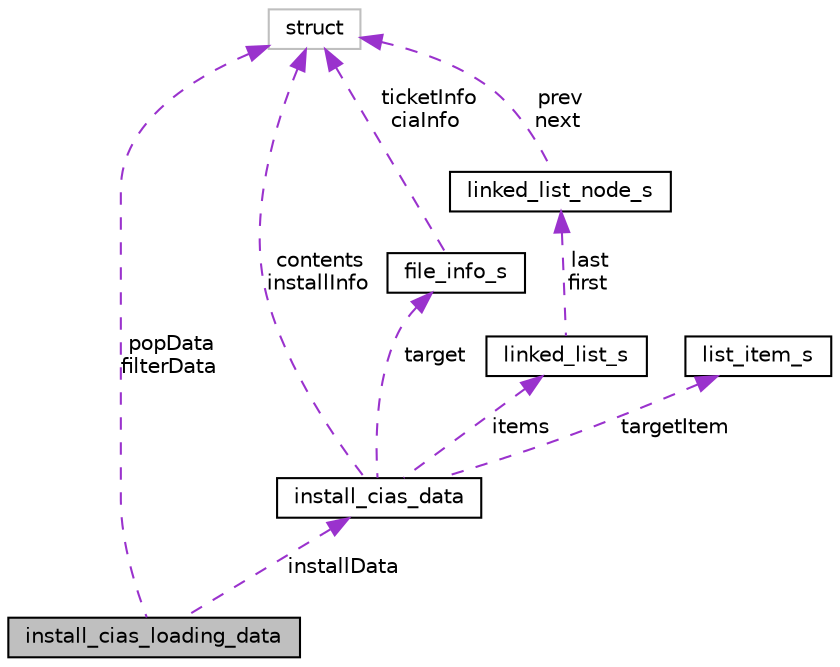 digraph "install_cias_loading_data"
{
  edge [fontname="Helvetica",fontsize="10",labelfontname="Helvetica",labelfontsize="10"];
  node [fontname="Helvetica",fontsize="10",shape=record];
  Node1 [label="install_cias_loading_data",height=0.2,width=0.4,color="black", fillcolor="grey75", style="filled" fontcolor="black"];
  Node2 -> Node1 [dir="back",color="darkorchid3",fontsize="10",style="dashed",label=" popData\nfilterData" ,fontname="Helvetica"];
  Node2 [label="struct",height=0.2,width=0.4,color="grey75", fillcolor="white", style="filled"];
  Node3 -> Node1 [dir="back",color="darkorchid3",fontsize="10",style="dashed",label=" installData" ,fontname="Helvetica"];
  Node3 [label="install_cias_data",height=0.2,width=0.4,color="black", fillcolor="white", style="filled",URL="$structinstall__cias__data.html"];
  Node2 -> Node3 [dir="back",color="darkorchid3",fontsize="10",style="dashed",label=" contents\ninstallInfo" ,fontname="Helvetica"];
  Node4 -> Node3 [dir="back",color="darkorchid3",fontsize="10",style="dashed",label=" target" ,fontname="Helvetica"];
  Node4 [label="file_info_s",height=0.2,width=0.4,color="black", fillcolor="white", style="filled",URL="$structfile__info__s.html"];
  Node2 -> Node4 [dir="back",color="darkorchid3",fontsize="10",style="dashed",label=" ticketInfo\nciaInfo" ,fontname="Helvetica"];
  Node5 -> Node3 [dir="back",color="darkorchid3",fontsize="10",style="dashed",label=" items" ,fontname="Helvetica"];
  Node5 [label="linked_list_s",height=0.2,width=0.4,color="black", fillcolor="white", style="filled",URL="$structlinked__list__s.html"];
  Node6 -> Node5 [dir="back",color="darkorchid3",fontsize="10",style="dashed",label=" last\nfirst" ,fontname="Helvetica"];
  Node6 [label="linked_list_node_s",height=0.2,width=0.4,color="black", fillcolor="white", style="filled",URL="$structlinked__list__node__s.html"];
  Node2 -> Node6 [dir="back",color="darkorchid3",fontsize="10",style="dashed",label=" prev\nnext" ,fontname="Helvetica"];
  Node7 -> Node3 [dir="back",color="darkorchid3",fontsize="10",style="dashed",label=" targetItem" ,fontname="Helvetica"];
  Node7 [label="list_item_s",height=0.2,width=0.4,color="black", fillcolor="white", style="filled",URL="$structlist__item__s.html"];
}
